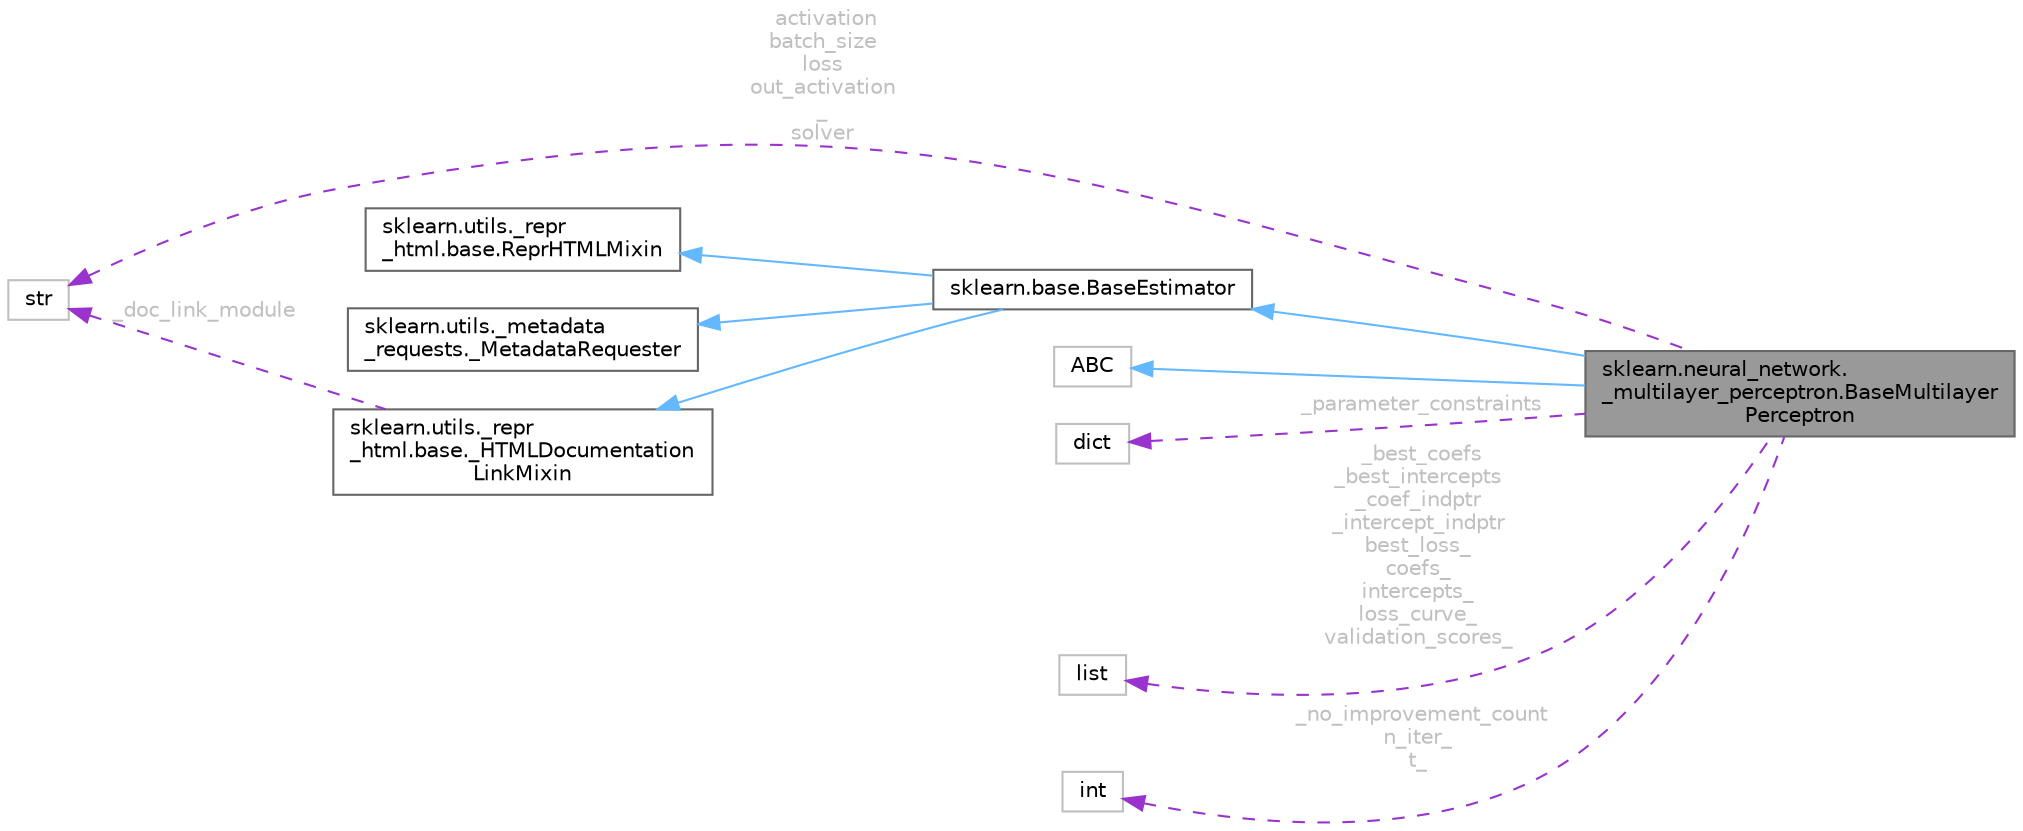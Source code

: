 digraph "sklearn.neural_network._multilayer_perceptron.BaseMultilayerPerceptron"
{
 // LATEX_PDF_SIZE
  bgcolor="transparent";
  edge [fontname=Helvetica,fontsize=10,labelfontname=Helvetica,labelfontsize=10];
  node [fontname=Helvetica,fontsize=10,shape=box,height=0.2,width=0.4];
  rankdir="LR";
  Node1 [id="Node000001",label="sklearn.neural_network.\l_multilayer_perceptron.BaseMultilayer\lPerceptron",height=0.2,width=0.4,color="gray40", fillcolor="grey60", style="filled", fontcolor="black",tooltip=" "];
  Node2 -> Node1 [id="edge1_Node000001_Node000002",dir="back",color="steelblue1",style="solid",tooltip=" "];
  Node2 [id="Node000002",label="sklearn.base.BaseEstimator",height=0.2,width=0.4,color="gray40", fillcolor="white", style="filled",URL="$d3/d20/classsklearn_1_1base_1_1BaseEstimator.html",tooltip=" "];
  Node3 -> Node2 [id="edge2_Node000002_Node000003",dir="back",color="steelblue1",style="solid",tooltip=" "];
  Node3 [id="Node000003",label="sklearn.utils._repr\l_html.base.ReprHTMLMixin",height=0.2,width=0.4,color="gray40", fillcolor="white", style="filled",URL="$d3/d50/classsklearn_1_1utils_1_1__repr__html_1_1base_1_1ReprHTMLMixin.html",tooltip=" "];
  Node4 -> Node2 [id="edge3_Node000002_Node000004",dir="back",color="steelblue1",style="solid",tooltip=" "];
  Node4 [id="Node000004",label="sklearn.utils._repr\l_html.base._HTMLDocumentation\lLinkMixin",height=0.2,width=0.4,color="gray40", fillcolor="white", style="filled",URL="$d5/d05/classsklearn_1_1utils_1_1__repr__html_1_1base_1_1__HTMLDocumentationLinkMixin.html",tooltip=" "];
  Node5 -> Node4 [id="edge4_Node000004_Node000005",dir="back",color="darkorchid3",style="dashed",tooltip=" ",label=" _doc_link_module",fontcolor="grey" ];
  Node5 [id="Node000005",label="str",height=0.2,width=0.4,color="grey75", fillcolor="white", style="filled",tooltip=" "];
  Node6 -> Node2 [id="edge5_Node000002_Node000006",dir="back",color="steelblue1",style="solid",tooltip=" "];
  Node6 [id="Node000006",label="sklearn.utils._metadata\l_requests._MetadataRequester",height=0.2,width=0.4,color="gray40", fillcolor="white", style="filled",URL="$d6/dfa/classsklearn_1_1utils_1_1__metadata__requests_1_1__MetadataRequester.html",tooltip=" "];
  Node7 -> Node1 [id="edge6_Node000001_Node000007",dir="back",color="steelblue1",style="solid",tooltip=" "];
  Node7 [id="Node000007",label="ABC",height=0.2,width=0.4,color="grey75", fillcolor="white", style="filled",URL="$dd/d9b/classABC.html",tooltip=" "];
  Node8 -> Node1 [id="edge7_Node000001_Node000008",dir="back",color="darkorchid3",style="dashed",tooltip=" ",label=" _parameter_constraints",fontcolor="grey" ];
  Node8 [id="Node000008",label="dict",height=0.2,width=0.4,color="grey75", fillcolor="white", style="filled",tooltip=" "];
  Node5 -> Node1 [id="edge8_Node000001_Node000005",dir="back",color="darkorchid3",style="dashed",tooltip=" ",label=" activation\nbatch_size\nloss\nout_activation\l_\nsolver",fontcolor="grey" ];
  Node9 -> Node1 [id="edge9_Node000001_Node000009",dir="back",color="darkorchid3",style="dashed",tooltip=" ",label=" _best_coefs\n_best_intercepts\n_coef_indptr\n_intercept_indptr\nbest_loss_\ncoefs_\nintercepts_\nloss_curve_\nvalidation_scores_",fontcolor="grey" ];
  Node9 [id="Node000009",label="list",height=0.2,width=0.4,color="grey75", fillcolor="white", style="filled",tooltip=" "];
  Node10 -> Node1 [id="edge10_Node000001_Node000010",dir="back",color="darkorchid3",style="dashed",tooltip=" ",label=" _no_improvement_count\nn_iter_\nt_",fontcolor="grey" ];
  Node10 [id="Node000010",label="int",height=0.2,width=0.4,color="grey75", fillcolor="white", style="filled",tooltip=" "];
}
